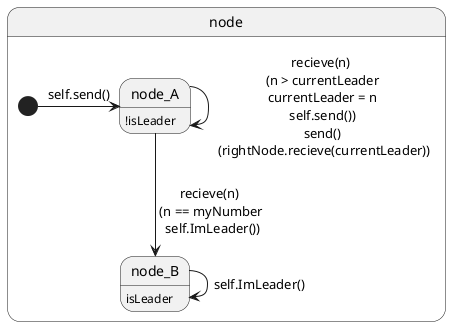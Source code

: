 @startuml

hide empty description

state node{
    state node_A : !isLeader

    state node_B : isLeader

    [*] -> node_A : self.send()
    node_A -> node_A : recieve(n) \n (n > currentLeader \n currentLeader = n \n self.send()) \n send() \n (rightNode.recieve(currentLeader))
    node_A --> node_B : recieve(n) \n (n == myNumber \n self.ImLeader())
    node_B -> node_B : self.ImLeader()

}

@enduml